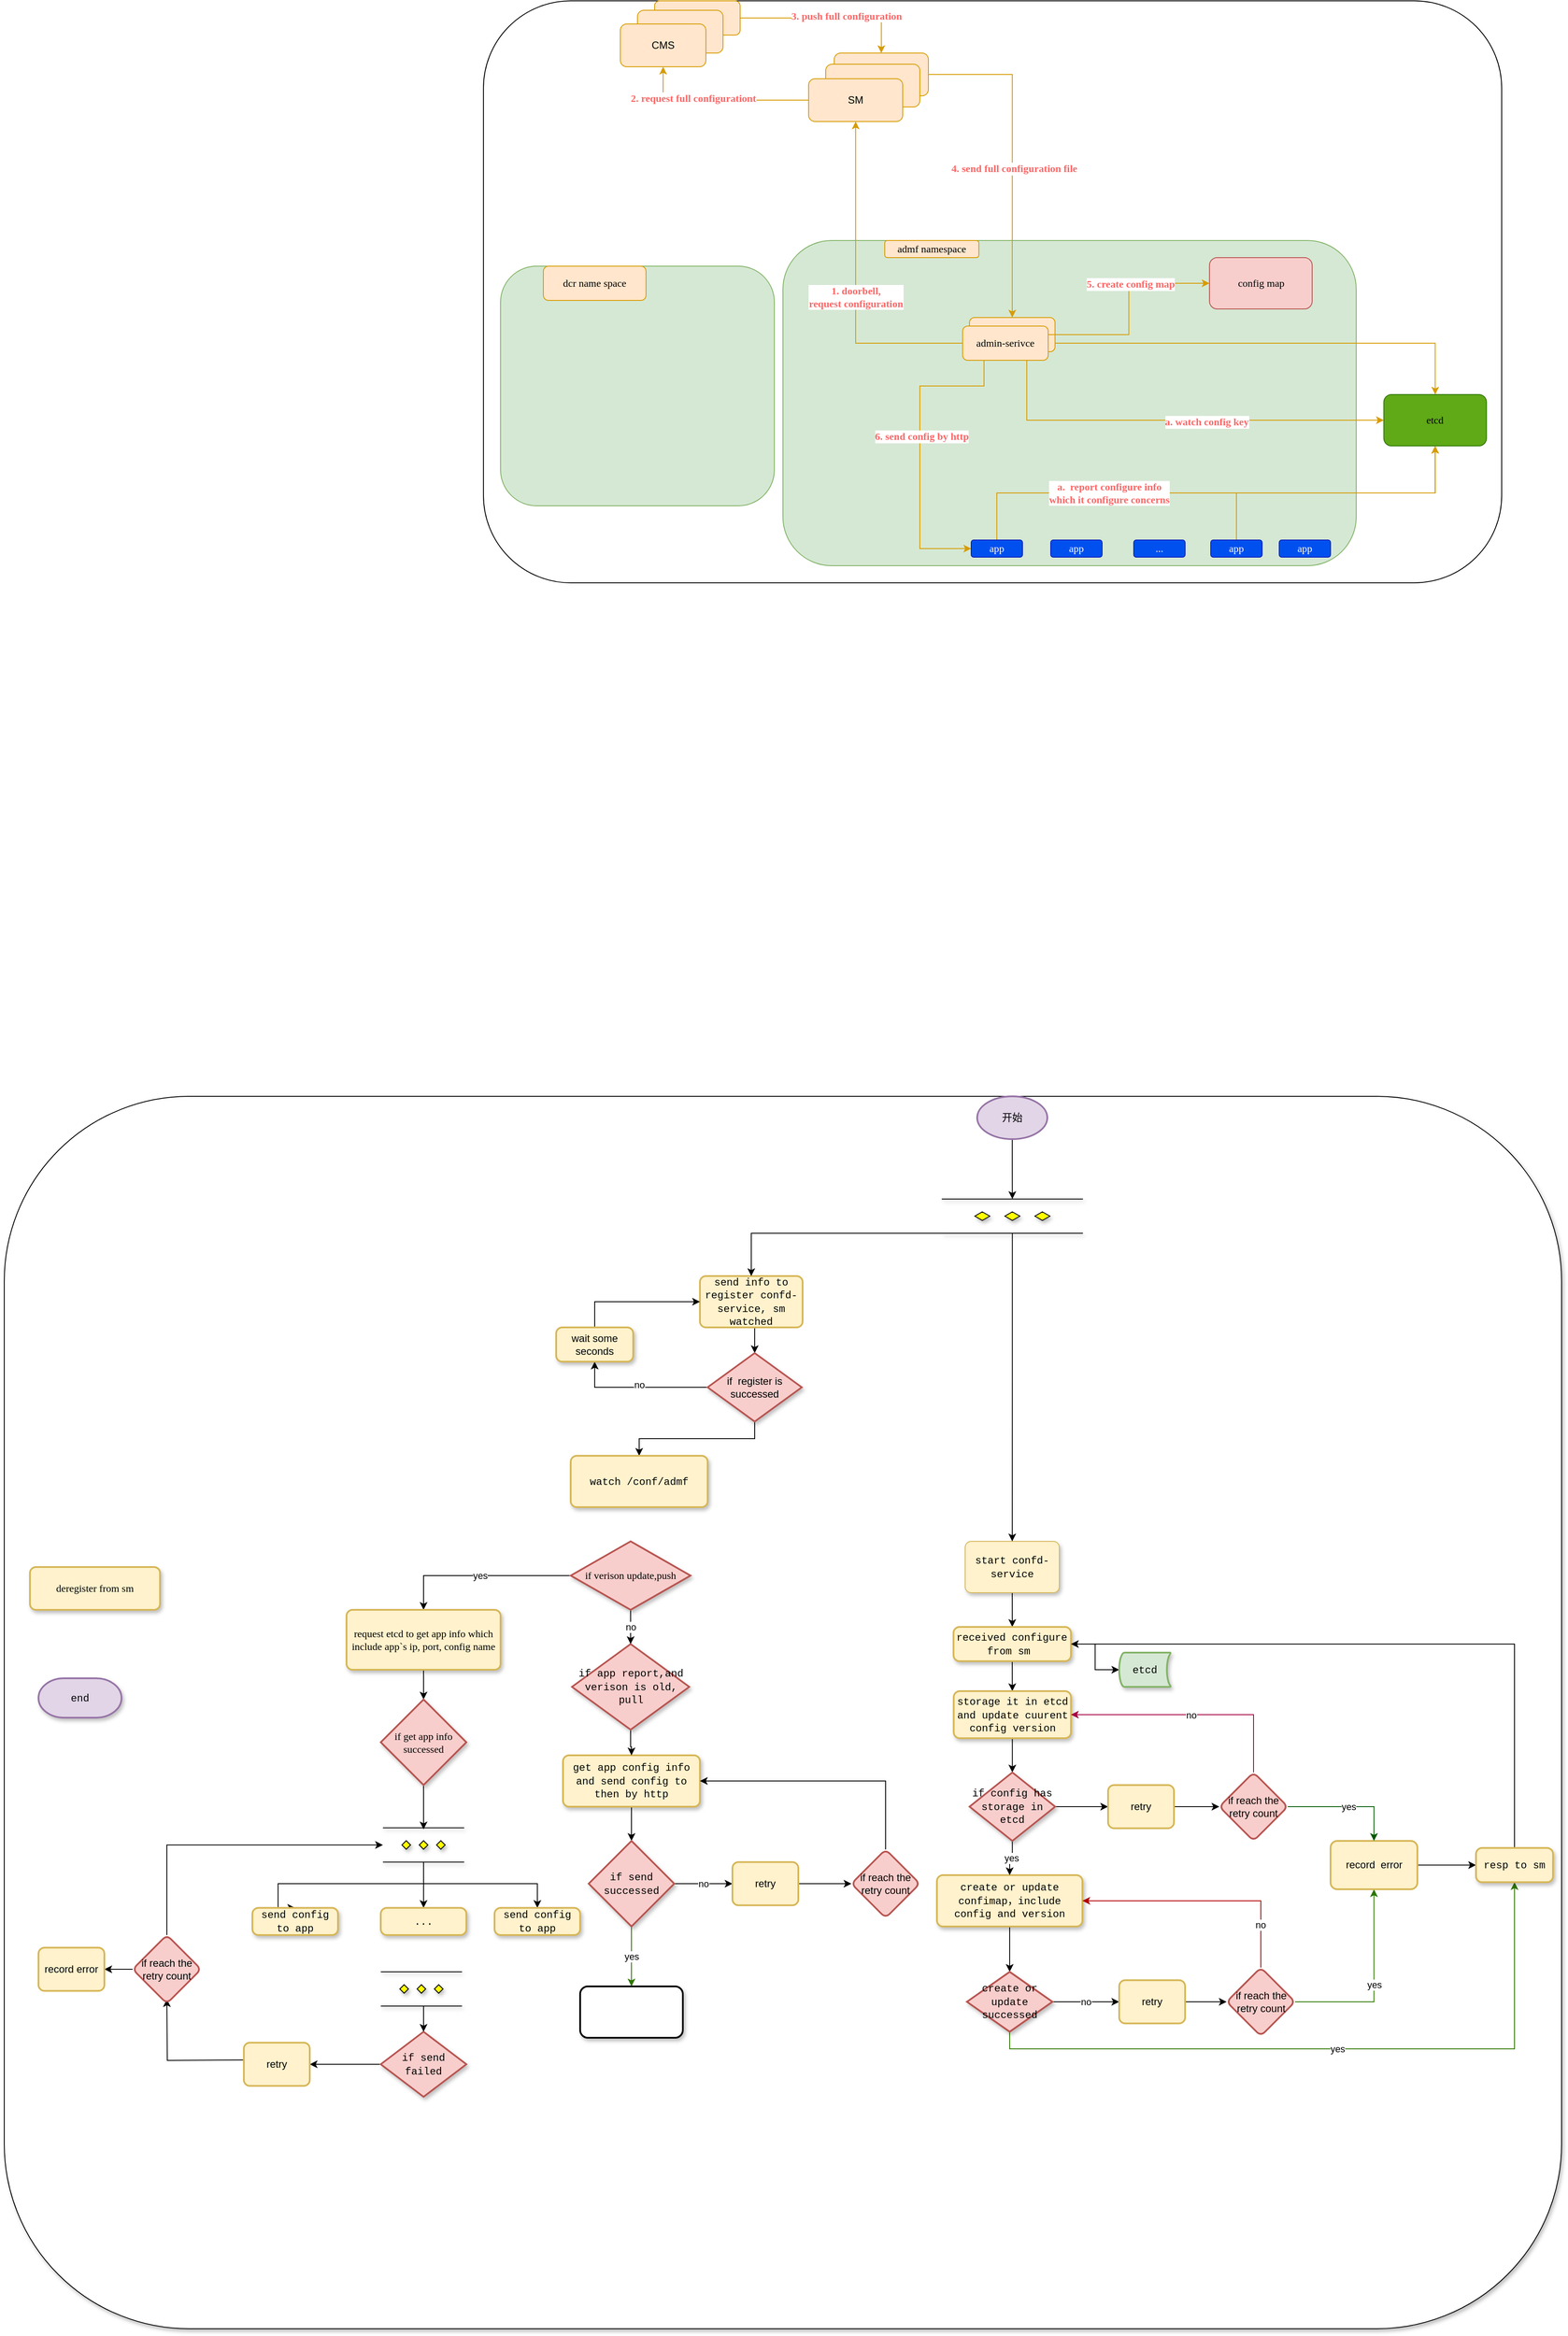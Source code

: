 <mxfile version="13.6.8" type="github">
  <diagram name="Page-1" id="c7558073-3199-34d8-9f00-42111426c3f3">
    <mxGraphModel dx="3074" dy="796" grid="1" gridSize="10" guides="1" tooltips="1" connect="1" arrows="1" fold="1" page="1" pageScale="1" pageWidth="826" pageHeight="1169" background="#ffffff" math="0" shadow="0">
      <root>
        <mxCell id="0" />
        <mxCell id="1" parent="0" />
        <mxCell id="0-pLEKq_0bN04IY5f0WU-118" value="" style="rounded=1;whiteSpace=wrap;html=1;shadow=1;glass=0;sketch=0;strokeWidth=1;gradientColor=none;" vertex="1" parent="1">
          <mxGeometry x="-840" y="1320" width="1820" height="1440" as="geometry" />
        </mxCell>
        <mxCell id="HupRL2JJk7iXibLmgQH6-124" value="" style="rounded=1;whiteSpace=wrap;html=1;fontColor=#000000;" parent="1" vertex="1">
          <mxGeometry x="-280" y="40" width="1190" height="680" as="geometry" />
        </mxCell>
        <mxCell id="HupRL2JJk7iXibLmgQH6-99" value="SM" style="rounded=1;whiteSpace=wrap;html=1;fillColor=#ffe6cc;strokeColor=#d79b00;" parent="1" vertex="1">
          <mxGeometry x="130" y="101" width="110" height="50" as="geometry" />
        </mxCell>
        <mxCell id="HupRL2JJk7iXibLmgQH6-126" style="edgeStyle=orthogonalEdgeStyle;rounded=0;orthogonalLoop=1;jettySize=auto;html=1;exitX=1;exitY=0.5;exitDx=0;exitDy=0;fontColor=#000000;fillColor=#ffe6cc;strokeColor=#d79b00;" parent="1" source="HupRL2JJk7iXibLmgQH6-100" target="HupRL2JJk7iXibLmgQH6-99" edge="1">
          <mxGeometry relative="1" as="geometry" />
        </mxCell>
        <mxCell id="HupRL2JJk7iXibLmgQH6-128" value="&lt;font face=&quot;Lucida Console&quot; color=&quot;#ff6666&quot; style=&quot;font-size: 12px&quot;&gt;&lt;b&gt;3. push full configuration&lt;/b&gt;&lt;/font&gt;" style="edgeLabel;html=1;align=center;verticalAlign=middle;resizable=0;points=[];fontColor=#000000;fontSize=13;" parent="HupRL2JJk7iXibLmgQH6-126" vertex="1" connectable="0">
          <mxGeometry x="0.204" y="3" relative="1" as="geometry">
            <mxPoint as="offset" />
          </mxGeometry>
        </mxCell>
        <mxCell id="HupRL2JJk7iXibLmgQH6-100" value="cms" style="rounded=1;whiteSpace=wrap;html=1;fillColor=#ffe6cc;strokeColor=#d79b00;" parent="1" vertex="1">
          <mxGeometry x="-80" y="40" width="100" height="40" as="geometry" />
        </mxCell>
        <mxCell id="HupRL2JJk7iXibLmgQH6-101" value="" style="rounded=1;whiteSpace=wrap;html=1;fillColor=#ffe6cc;strokeColor=#d79b00;" parent="1" vertex="1">
          <mxGeometry x="-100" y="51" width="100" height="50" as="geometry" />
        </mxCell>
        <mxCell id="HupRL2JJk7iXibLmgQH6-102" value="CMS" style="rounded=1;whiteSpace=wrap;html=1;fillColor=#ffe6cc;strokeColor=#d79b00;" parent="1" vertex="1">
          <mxGeometry x="-120" y="67" width="100" height="50" as="geometry" />
        </mxCell>
        <mxCell id="HupRL2JJk7iXibLmgQH6-103" value="" style="rounded=1;whiteSpace=wrap;html=1;fillColor=#d5e8d4;strokeColor=#82b366;" parent="1" vertex="1">
          <mxGeometry x="70" y="320" width="670" height="380" as="geometry" />
        </mxCell>
        <mxCell id="HupRL2JJk7iXibLmgQH6-104" value="" style="rounded=1;whiteSpace=wrap;html=1;fillColor=#d5e8d4;strokeColor=#82b366;" parent="1" vertex="1">
          <mxGeometry x="-260" y="350" width="320" height="280" as="geometry" />
        </mxCell>
        <mxCell id="HupRL2JJk7iXibLmgQH6-105" value="&lt;font face=&quot;Lucida Console&quot;&gt;dcr name space&lt;/font&gt;" style="rounded=1;whiteSpace=wrap;html=1;fillColor=#ffe6cc;strokeColor=#d79b00;" parent="1" vertex="1">
          <mxGeometry x="-210" y="350" width="120" height="40" as="geometry" />
        </mxCell>
        <mxCell id="HupRL2JJk7iXibLmgQH6-106" value="&lt;font face=&quot;Lucida Console&quot;&gt;admf namespace&lt;/font&gt;" style="rounded=1;whiteSpace=wrap;html=1;fillColor=#ffe6cc;strokeColor=#d79b00;" parent="1" vertex="1">
          <mxGeometry x="189" y="320" width="110" height="20" as="geometry" />
        </mxCell>
        <mxCell id="HupRL2JJk7iXibLmgQH6-137" style="edgeStyle=orthogonalEdgeStyle;rounded=0;orthogonalLoop=1;jettySize=auto;html=1;exitX=1;exitY=0.75;exitDx=0;exitDy=0;fontColor=#000000;fillColor=#ffe6cc;strokeColor=#d79b00;" parent="1" source="HupRL2JJk7iXibLmgQH6-107" target="HupRL2JJk7iXibLmgQH6-121" edge="1">
          <mxGeometry relative="1" as="geometry" />
        </mxCell>
        <mxCell id="HupRL2JJk7iXibLmgQH6-107" value="" style="rounded=1;whiteSpace=wrap;html=1;fillColor=#ffe6cc;strokeColor=#d79b00;" parent="1" vertex="1">
          <mxGeometry x="288.01" y="410" width="100" height="40" as="geometry" />
        </mxCell>
        <mxCell id="HupRL2JJk7iXibLmgQH6-122" style="edgeStyle=orthogonalEdgeStyle;rounded=0;orthogonalLoop=1;jettySize=auto;html=1;exitX=0;exitY=0.5;exitDx=0;exitDy=0;entryX=0.5;entryY=1;entryDx=0;entryDy=0;fontColor=#000000;fillColor=#ffe6cc;strokeColor=#d79b00;" parent="1" source="HupRL2JJk7iXibLmgQH6-109" target="HupRL2JJk7iXibLmgQH6-111" edge="1">
          <mxGeometry relative="1" as="geometry" />
        </mxCell>
        <mxCell id="HupRL2JJk7iXibLmgQH6-123" value="&lt;font face=&quot;Lucida Console&quot; color=&quot;#ff6666&quot; style=&quot;font-size: 12px&quot;&gt;&lt;b&gt;1. doorbell, &lt;br&gt;request configuration&lt;/b&gt;&lt;/font&gt;" style="edgeLabel;html=1;align=center;verticalAlign=middle;resizable=0;points=[];fontColor=#000000;" parent="HupRL2JJk7iXibLmgQH6-122" vertex="1" connectable="0">
          <mxGeometry x="-0.105" y="-7" relative="1" as="geometry">
            <mxPoint x="-7" y="-7" as="offset" />
          </mxGeometry>
        </mxCell>
        <mxCell id="HupRL2JJk7iXibLmgQH6-141" style="edgeStyle=orthogonalEdgeStyle;rounded=0;orthogonalLoop=1;jettySize=auto;html=1;exitX=0.25;exitY=1;exitDx=0;exitDy=0;entryX=0;entryY=0.5;entryDx=0;entryDy=0;fontColor=#000000;fillColor=#ffe6cc;strokeColor=#d79b00;" parent="1" source="HupRL2JJk7iXibLmgQH6-109" target="HupRL2JJk7iXibLmgQH6-113" edge="1">
          <mxGeometry relative="1" as="geometry">
            <Array as="points">
              <mxPoint x="305" y="490" />
              <mxPoint x="230" y="490" />
              <mxPoint x="230" y="680" />
            </Array>
          </mxGeometry>
        </mxCell>
        <mxCell id="HupRL2JJk7iXibLmgQH6-142" value="&lt;font color=&quot;#ff6666&quot; face=&quot;Lucida Console&quot; style=&quot;font-size: 12px&quot;&gt;&lt;b&gt;6. send config by http&lt;/b&gt;&lt;/font&gt;" style="edgeLabel;html=1;align=center;verticalAlign=middle;resizable=0;points=[];fontColor=#000000;" parent="HupRL2JJk7iXibLmgQH6-141" vertex="1" connectable="0">
          <mxGeometry x="-0.077" y="2" relative="1" as="geometry">
            <mxPoint as="offset" />
          </mxGeometry>
        </mxCell>
        <mxCell id="HupRL2JJk7iXibLmgQH6-143" style="edgeStyle=orthogonalEdgeStyle;rounded=0;orthogonalLoop=1;jettySize=auto;html=1;exitX=0.75;exitY=1;exitDx=0;exitDy=0;entryX=0;entryY=0.5;entryDx=0;entryDy=0;fontColor=#000000;fillColor=#ffe6cc;strokeColor=#d79b00;" parent="1" source="HupRL2JJk7iXibLmgQH6-109" target="HupRL2JJk7iXibLmgQH6-121" edge="1">
          <mxGeometry relative="1" as="geometry" />
        </mxCell>
        <mxCell id="HupRL2JJk7iXibLmgQH6-144" value="&lt;span style=&quot;color: rgb(255 , 102 , 102) ; font-family: &amp;#34;lucida console&amp;#34;&quot;&gt;&lt;b&gt;&lt;font style=&quot;font-size: 12px&quot;&gt;a. watch config key&lt;/font&gt;&lt;/b&gt;&lt;/span&gt;" style="edgeLabel;html=1;align=center;verticalAlign=middle;resizable=0;points=[];fontColor=#000000;" parent="HupRL2JJk7iXibLmgQH6-143" vertex="1" connectable="0">
          <mxGeometry x="0.148" y="-2" relative="1" as="geometry">
            <mxPoint as="offset" />
          </mxGeometry>
        </mxCell>
        <mxCell id="HupRL2JJk7iXibLmgQH6-109" value="&lt;font face=&quot;Lucida Console&quot;&gt;admin-serivce&lt;/font&gt;" style="rounded=1;whiteSpace=wrap;html=1;fillColor=#ffe6cc;strokeColor=#d79b00;" parent="1" vertex="1">
          <mxGeometry x="280" y="420" width="100" height="40" as="geometry" />
        </mxCell>
        <mxCell id="HupRL2JJk7iXibLmgQH6-110" value="SM" style="rounded=1;whiteSpace=wrap;html=1;fillColor=#ffe6cc;strokeColor=#d79b00;" parent="1" vertex="1">
          <mxGeometry x="120" y="114" width="110" height="50" as="geometry" />
        </mxCell>
        <mxCell id="HupRL2JJk7iXibLmgQH6-125" style="edgeStyle=orthogonalEdgeStyle;rounded=0;orthogonalLoop=1;jettySize=auto;html=1;exitX=0;exitY=0.5;exitDx=0;exitDy=0;fontColor=#000000;fillColor=#ffe6cc;strokeColor=#d79b00;" parent="1" source="HupRL2JJk7iXibLmgQH6-111" target="HupRL2JJk7iXibLmgQH6-102" edge="1">
          <mxGeometry relative="1" as="geometry" />
        </mxCell>
        <mxCell id="HupRL2JJk7iXibLmgQH6-127" value="&lt;font face=&quot;Lucida Console&quot; color=&quot;#ff6666&quot; style=&quot;font-size: 12px&quot;&gt;&lt;b&gt;2. request full configurationt&lt;/b&gt;&lt;/font&gt;" style="edgeLabel;html=1;align=center;verticalAlign=middle;resizable=0;points=[];fontColor=#000000;" parent="HupRL2JJk7iXibLmgQH6-125" vertex="1" connectable="0">
          <mxGeometry x="0.292" y="-2" relative="1" as="geometry">
            <mxPoint as="offset" />
          </mxGeometry>
        </mxCell>
        <mxCell id="HupRL2JJk7iXibLmgQH6-111" value="SM" style="rounded=1;whiteSpace=wrap;html=1;fillColor=#ffe6cc;strokeColor=#d79b00;" parent="1" vertex="1">
          <mxGeometry x="100" y="131" width="110" height="50" as="geometry" />
        </mxCell>
        <mxCell id="HupRL2JJk7iXibLmgQH6-112" value="&lt;font face=&quot;Lucida Console&quot;&gt;config map&lt;/font&gt;" style="rounded=1;whiteSpace=wrap;html=1;fillColor=#f8cecc;strokeColor=#b85450;" parent="1" vertex="1">
          <mxGeometry x="568.5" y="340" width="120" height="60" as="geometry" />
        </mxCell>
        <mxCell id="HupRL2JJk7iXibLmgQH6-131" style="edgeStyle=orthogonalEdgeStyle;rounded=0;orthogonalLoop=1;jettySize=auto;html=1;exitX=0.5;exitY=0;exitDx=0;exitDy=0;entryX=0.5;entryY=1;entryDx=0;entryDy=0;fontColor=#000000;fillColor=#ffe6cc;strokeColor=#d79b00;" parent="1" source="HupRL2JJk7iXibLmgQH6-113" target="HupRL2JJk7iXibLmgQH6-121" edge="1">
          <mxGeometry relative="1" as="geometry" />
        </mxCell>
        <mxCell id="HupRL2JJk7iXibLmgQH6-132" value="&lt;font face=&quot;Lucida Console&quot; color=&quot;#ff6666&quot; style=&quot;font-size: 12px&quot;&gt;&lt;b&gt;a.&amp;nbsp; report configure info &lt;br&gt;which it configure concerns&lt;/b&gt;&lt;/font&gt;" style="edgeLabel;html=1;align=center;verticalAlign=middle;resizable=0;points=[];fontColor=#000000;" parent="HupRL2JJk7iXibLmgQH6-131" vertex="1" connectable="0">
          <mxGeometry x="-0.515" y="-35" relative="1" as="geometry">
            <mxPoint x="35" y="-35" as="offset" />
          </mxGeometry>
        </mxCell>
        <mxCell id="HupRL2JJk7iXibLmgQH6-113" value="&lt;font face=&quot;Lucida Console&quot;&gt;app&lt;/font&gt;" style="rounded=1;whiteSpace=wrap;html=1;fillColor=#0050ef;strokeColor=#001DBC;fontColor=#ffffff;" parent="1" vertex="1">
          <mxGeometry x="290" y="670" width="60" height="20" as="geometry" />
        </mxCell>
        <mxCell id="HupRL2JJk7iXibLmgQH6-114" value="&lt;font face=&quot;Lucida Console&quot;&gt;app&lt;/font&gt;" style="rounded=1;whiteSpace=wrap;html=1;fillColor=#0050ef;strokeColor=#001DBC;fontColor=#ffffff;" parent="1" vertex="1">
          <mxGeometry x="383" y="670" width="60" height="20" as="geometry" />
        </mxCell>
        <mxCell id="HupRL2JJk7iXibLmgQH6-133" style="edgeStyle=orthogonalEdgeStyle;rounded=0;orthogonalLoop=1;jettySize=auto;html=1;exitX=0.5;exitY=0;exitDx=0;exitDy=0;entryX=0.5;entryY=1;entryDx=0;entryDy=0;fontColor=#000000;fillColor=#ffe6cc;strokeColor=#d79b00;" parent="1" source="HupRL2JJk7iXibLmgQH6-115" target="HupRL2JJk7iXibLmgQH6-121" edge="1">
          <mxGeometry relative="1" as="geometry" />
        </mxCell>
        <mxCell id="HupRL2JJk7iXibLmgQH6-115" value="&lt;font face=&quot;Lucida Console&quot;&gt;app&lt;/font&gt;" style="rounded=1;whiteSpace=wrap;html=1;fillColor=#0050ef;strokeColor=#001DBC;fontColor=#ffffff;" parent="1" vertex="1">
          <mxGeometry x="570" y="670" width="60" height="20" as="geometry" />
        </mxCell>
        <mxCell id="HupRL2JJk7iXibLmgQH6-116" value="&lt;font face=&quot;Lucida Console&quot;&gt;app&lt;/font&gt;" style="rounded=1;whiteSpace=wrap;html=1;fillColor=#0050ef;strokeColor=#001DBC;fontColor=#ffffff;" parent="1" vertex="1">
          <mxGeometry x="650" y="670" width="60" height="20" as="geometry" />
        </mxCell>
        <mxCell id="HupRL2JJk7iXibLmgQH6-118" value="&lt;font face=&quot;Lucida Console&quot;&gt;...&lt;/font&gt;" style="rounded=1;whiteSpace=wrap;html=1;fillColor=#0050ef;strokeColor=#001DBC;fontColor=#ffffff;" parent="1" vertex="1">
          <mxGeometry x="480" y="670" width="60" height="20" as="geometry" />
        </mxCell>
        <mxCell id="HupRL2JJk7iXibLmgQH6-121" value="&lt;font face=&quot;Lucida Console&quot;&gt;etcd&lt;/font&gt;" style="rounded=1;whiteSpace=wrap;html=1;fillColor=#60a917;strokeColor=#2D7600;" parent="1" vertex="1">
          <mxGeometry x="772.25" y="500" width="120" height="60" as="geometry" />
        </mxCell>
        <mxCell id="HupRL2JJk7iXibLmgQH6-129" style="edgeStyle=orthogonalEdgeStyle;rounded=0;orthogonalLoop=1;jettySize=auto;html=1;exitX=1;exitY=0.5;exitDx=0;exitDy=0;fontColor=#000000;fillColor=#ffe6cc;strokeColor=#d79b00;entryX=0.5;entryY=0;entryDx=0;entryDy=0;" parent="1" source="HupRL2JJk7iXibLmgQH6-99" target="HupRL2JJk7iXibLmgQH6-107" edge="1">
          <mxGeometry relative="1" as="geometry" />
        </mxCell>
        <mxCell id="HupRL2JJk7iXibLmgQH6-130" value="&lt;font face=&quot;Lucida Console&quot; color=&quot;#ff6666&quot; style=&quot;font-size: 12px&quot;&gt;&lt;b&gt;4. send full configuration file&lt;/b&gt;&lt;/font&gt;" style="edgeLabel;html=1;align=center;verticalAlign=middle;resizable=0;points=[];fontColor=#000000;" parent="HupRL2JJk7iXibLmgQH6-129" vertex="1" connectable="0">
          <mxGeometry x="-0.248" y="-64" relative="1" as="geometry">
            <mxPoint x="66" y="64" as="offset" />
          </mxGeometry>
        </mxCell>
        <mxCell id="HupRL2JJk7iXibLmgQH6-139" style="edgeStyle=orthogonalEdgeStyle;rounded=0;orthogonalLoop=1;jettySize=auto;html=1;exitX=1;exitY=0.25;exitDx=0;exitDy=0;entryX=0;entryY=0.5;entryDx=0;entryDy=0;fontColor=#000000;fillColor=#ffe6cc;strokeColor=#d79b00;" parent="1" source="HupRL2JJk7iXibLmgQH6-109" target="HupRL2JJk7iXibLmgQH6-112" edge="1">
          <mxGeometry relative="1" as="geometry">
            <Array as="points" />
          </mxGeometry>
        </mxCell>
        <mxCell id="HupRL2JJk7iXibLmgQH6-140" value="&lt;font color=&quot;#ff6666&quot; face=&quot;Lucida Console&quot; style=&quot;font-size: 12px&quot;&gt;&lt;b&gt;5. create config map&lt;/b&gt;&lt;/font&gt;" style="edgeLabel;html=1;align=center;verticalAlign=middle;resizable=0;points=[];fontColor=#000000;" parent="HupRL2JJk7iXibLmgQH6-139" vertex="1" connectable="0">
          <mxGeometry x="0.254" y="-1" relative="1" as="geometry">
            <mxPoint as="offset" />
          </mxGeometry>
        </mxCell>
        <mxCell id="0-pLEKq_0bN04IY5f0WU-156" style="edgeStyle=orthogonalEdgeStyle;rounded=0;orthogonalLoop=1;jettySize=auto;html=1;exitX=0.5;exitY=1;exitDx=0;exitDy=0;exitPerimeter=0;entryX=0.5;entryY=0;entryDx=0;entryDy=0;entryPerimeter=0;" edge="1" parent="1" source="0-pLEKq_0bN04IY5f0WU-30" target="0-pLEKq_0bN04IY5f0WU-39">
          <mxGeometry relative="1" as="geometry" />
        </mxCell>
        <mxCell id="0-pLEKq_0bN04IY5f0WU-30" value="开始" style="strokeWidth=2;html=1;shape=mxgraph.flowchart.start_1;whiteSpace=wrap;fillColor=#e1d5e7;strokeColor=#9673a6;" vertex="1" parent="1">
          <mxGeometry x="297" y="1320" width="82" height="50" as="geometry" />
        </mxCell>
        <mxCell id="0-pLEKq_0bN04IY5f0WU-43" style="edgeStyle=orthogonalEdgeStyle;rounded=0;orthogonalLoop=1;jettySize=auto;html=1;exitX=0.5;exitY=1;exitDx=0;exitDy=0;entryX=0.5;entryY=0;entryDx=0;entryDy=0;entryPerimeter=0;" edge="1" parent="1" source="0-pLEKq_0bN04IY5f0WU-31" target="0-pLEKq_0bN04IY5f0WU-42">
          <mxGeometry relative="1" as="geometry" />
        </mxCell>
        <mxCell id="0-pLEKq_0bN04IY5f0WU-31" value="&lt;font face=&quot;Courier New&quot;&gt;send info to register confd-service, sm watched&lt;/font&gt;" style="rounded=1;whiteSpace=wrap;html=1;absoluteArcSize=1;arcSize=14;strokeWidth=2;fillColor=#fff2cc;strokeColor=#d6b656;" vertex="1" parent="1">
          <mxGeometry x="-27" y="1530" width="120" height="60" as="geometry" />
        </mxCell>
        <mxCell id="0-pLEKq_0bN04IY5f0WU-53" value="" style="edgeStyle=orthogonalEdgeStyle;rounded=0;orthogonalLoop=1;jettySize=auto;html=1;" edge="1" parent="1" source="0-pLEKq_0bN04IY5f0WU-35" target="0-pLEKq_0bN04IY5f0WU-52">
          <mxGeometry relative="1" as="geometry" />
        </mxCell>
        <mxCell id="0-pLEKq_0bN04IY5f0WU-35" value="&lt;font face=&quot;Courier New&quot;&gt;start confd-service&lt;/font&gt;" style="rounded=1;whiteSpace=wrap;html=1;absoluteArcSize=1;arcSize=14;strokeWidth=1;fillColor=#fff2cc;strokeColor=#d6b656;glass=0;shadow=1;sketch=0;" vertex="1" parent="1">
          <mxGeometry x="283" y="1840" width="110" height="60" as="geometry" />
        </mxCell>
        <mxCell id="0-pLEKq_0bN04IY5f0WU-46" style="edgeStyle=orthogonalEdgeStyle;rounded=0;orthogonalLoop=1;jettySize=auto;html=1;exitX=0.5;exitY=1;exitDx=0;exitDy=0;exitPerimeter=0;" edge="1" parent="1" source="0-pLEKq_0bN04IY5f0WU-39" target="0-pLEKq_0bN04IY5f0WU-35">
          <mxGeometry relative="1" as="geometry" />
        </mxCell>
        <mxCell id="0-pLEKq_0bN04IY5f0WU-154" style="edgeStyle=orthogonalEdgeStyle;rounded=0;orthogonalLoop=1;jettySize=auto;html=1;exitX=0.5;exitY=1;exitDx=0;exitDy=0;exitPerimeter=0;entryX=0.5;entryY=0;entryDx=0;entryDy=0;" edge="1" parent="1" source="0-pLEKq_0bN04IY5f0WU-39" target="0-pLEKq_0bN04IY5f0WU-31">
          <mxGeometry relative="1" as="geometry">
            <Array as="points">
              <mxPoint x="33" y="1480" />
            </Array>
          </mxGeometry>
        </mxCell>
        <mxCell id="0-pLEKq_0bN04IY5f0WU-39" value="" style="verticalLabelPosition=bottom;verticalAlign=top;html=1;shape=mxgraph.flowchart.parallel_mode;pointerEvents=1;rounded=1;shadow=1;glass=0;sketch=0;strokeWidth=1;gradientColor=none;" vertex="1" parent="1">
          <mxGeometry x="255.63" y="1440" width="165" height="40" as="geometry" />
        </mxCell>
        <mxCell id="0-pLEKq_0bN04IY5f0WU-111" style="edgeStyle=orthogonalEdgeStyle;rounded=0;orthogonalLoop=1;jettySize=auto;html=1;exitX=0;exitY=0.5;exitDx=0;exitDy=0;exitPerimeter=0;entryX=0.5;entryY=1;entryDx=0;entryDy=0;" edge="1" parent="1" source="0-pLEKq_0bN04IY5f0WU-42" target="0-pLEKq_0bN04IY5f0WU-110">
          <mxGeometry relative="1" as="geometry" />
        </mxCell>
        <mxCell id="0-pLEKq_0bN04IY5f0WU-112" value="no" style="edgeLabel;html=1;align=center;verticalAlign=middle;resizable=0;points=[];" vertex="1" connectable="0" parent="0-pLEKq_0bN04IY5f0WU-111">
          <mxGeometry x="-0.006" y="-3" relative="1" as="geometry">
            <mxPoint as="offset" />
          </mxGeometry>
        </mxCell>
        <mxCell id="0-pLEKq_0bN04IY5f0WU-155" style="edgeStyle=orthogonalEdgeStyle;rounded=0;orthogonalLoop=1;jettySize=auto;html=1;exitX=0.5;exitY=1;exitDx=0;exitDy=0;exitPerimeter=0;" edge="1" parent="1" source="0-pLEKq_0bN04IY5f0WU-42" target="0-pLEKq_0bN04IY5f0WU-143">
          <mxGeometry relative="1" as="geometry" />
        </mxCell>
        <mxCell id="0-pLEKq_0bN04IY5f0WU-42" value="if&amp;nbsp; register is successed" style="strokeWidth=2;html=1;shape=mxgraph.flowchart.decision;whiteSpace=wrap;rounded=1;shadow=1;glass=0;sketch=0;fillColor=#f8cecc;strokeColor=#b85450;" vertex="1" parent="1">
          <mxGeometry x="-18" y="1620" width="110" height="80" as="geometry" />
        </mxCell>
        <mxCell id="0-pLEKq_0bN04IY5f0WU-56" style="edgeStyle=orthogonalEdgeStyle;rounded=0;orthogonalLoop=1;jettySize=auto;html=1;exitX=1;exitY=0.5;exitDx=0;exitDy=0;entryX=0;entryY=0.5;entryDx=0;entryDy=0;entryPerimeter=0;" edge="1" parent="1" source="0-pLEKq_0bN04IY5f0WU-52" target="0-pLEKq_0bN04IY5f0WU-55">
          <mxGeometry relative="1" as="geometry" />
        </mxCell>
        <mxCell id="0-pLEKq_0bN04IY5f0WU-120" style="edgeStyle=orthogonalEdgeStyle;rounded=0;orthogonalLoop=1;jettySize=auto;html=1;exitX=0.5;exitY=1;exitDx=0;exitDy=0;" edge="1" parent="1" source="0-pLEKq_0bN04IY5f0WU-52" target="0-pLEKq_0bN04IY5f0WU-87">
          <mxGeometry relative="1" as="geometry" />
        </mxCell>
        <mxCell id="0-pLEKq_0bN04IY5f0WU-52" value="&lt;font face=&quot;Courier New&quot;&gt;received configure from sm&amp;nbsp;&lt;/font&gt;" style="rounded=1;whiteSpace=wrap;html=1;absoluteArcSize=1;arcSize=14;strokeWidth=2;shadow=1;glass=0;sketch=0;fillColor=#fff2cc;strokeColor=#d6b656;" vertex="1" parent="1">
          <mxGeometry x="269.38" y="1940" width="137.25" height="40" as="geometry" />
        </mxCell>
        <mxCell id="0-pLEKq_0bN04IY5f0WU-114" style="edgeStyle=orthogonalEdgeStyle;rounded=0;orthogonalLoop=1;jettySize=auto;html=1;exitX=0.5;exitY=1;exitDx=0;exitDy=0;" edge="1" parent="1" source="0-pLEKq_0bN04IY5f0WU-54" target="0-pLEKq_0bN04IY5f0WU-60">
          <mxGeometry relative="1" as="geometry" />
        </mxCell>
        <mxCell id="0-pLEKq_0bN04IY5f0WU-54" value="&lt;font face=&quot;Courier New&quot;&gt;create or update confimap，include config and version&lt;br&gt;&lt;/font&gt;" style="rounded=1;whiteSpace=wrap;html=1;absoluteArcSize=1;arcSize=14;strokeWidth=2;shadow=1;glass=0;sketch=0;fillColor=#fff2cc;strokeColor=#d6b656;" vertex="1" parent="1">
          <mxGeometry x="250" y="2230" width="170" height="60" as="geometry" />
        </mxCell>
        <mxCell id="0-pLEKq_0bN04IY5f0WU-55" value="&lt;font face=&quot;Courier New&quot;&gt;etcd&lt;/font&gt;" style="strokeWidth=2;html=1;shape=mxgraph.flowchart.stored_data;whiteSpace=wrap;rounded=1;shadow=1;glass=0;sketch=0;fillColor=#d5e8d4;strokeColor=#82b366;" vertex="1" parent="1">
          <mxGeometry x="463" y="1970" width="60" height="40" as="geometry" />
        </mxCell>
        <mxCell id="0-pLEKq_0bN04IY5f0WU-93" value="yes" style="edgeStyle=orthogonalEdgeStyle;rounded=0;orthogonalLoop=1;jettySize=auto;html=1;exitX=0.5;exitY=1;exitDx=0;exitDy=0;exitPerimeter=0;entryX=0.5;entryY=1;entryDx=0;entryDy=0;fillColor=#60a917;strokeColor=#2D7600;" edge="1" parent="1" source="0-pLEKq_0bN04IY5f0WU-60" target="0-pLEKq_0bN04IY5f0WU-103">
          <mxGeometry relative="1" as="geometry">
            <mxPoint x="334.28" y="2470" as="targetPoint" />
          </mxGeometry>
        </mxCell>
        <mxCell id="0-pLEKq_0bN04IY5f0WU-124" value="no" style="edgeStyle=orthogonalEdgeStyle;rounded=0;orthogonalLoop=1;jettySize=auto;html=1;exitX=1;exitY=0.5;exitDx=0;exitDy=0;exitPerimeter=0;entryX=0;entryY=0.5;entryDx=0;entryDy=0;" edge="1" parent="1" source="0-pLEKq_0bN04IY5f0WU-60" target="0-pLEKq_0bN04IY5f0WU-95">
          <mxGeometry relative="1" as="geometry" />
        </mxCell>
        <mxCell id="0-pLEKq_0bN04IY5f0WU-60" value="&lt;font face=&quot;Courier New&quot;&gt;create or update successed&lt;/font&gt;" style="strokeWidth=2;html=1;shape=mxgraph.flowchart.decision;whiteSpace=wrap;rounded=1;shadow=1;glass=0;sketch=0;fillColor=#f8cecc;strokeColor=#b85450;" vertex="1" parent="1">
          <mxGeometry x="285" y="2343" width="100" height="70" as="geometry" />
        </mxCell>
        <mxCell id="0-pLEKq_0bN04IY5f0WU-64" value="&lt;font face=&quot;Courier New&quot;&gt;end&lt;/font&gt;" style="strokeWidth=2;html=1;shape=mxgraph.flowchart.terminator;whiteSpace=wrap;rounded=1;shadow=1;glass=0;sketch=0;fillColor=#e1d5e7;strokeColor=#9673a6;" vertex="1" parent="1">
          <mxGeometry x="-800" y="2000" width="97" height="46" as="geometry" />
        </mxCell>
        <mxCell id="0-pLEKq_0bN04IY5f0WU-83" style="edgeStyle=orthogonalEdgeStyle;rounded=0;orthogonalLoop=1;jettySize=auto;html=1;exitX=0.5;exitY=1;exitDx=0;exitDy=0;" edge="1" parent="1" source="0-pLEKq_0bN04IY5f0WU-70" target="0-pLEKq_0bN04IY5f0WU-82">
          <mxGeometry relative="1" as="geometry" />
        </mxCell>
        <mxCell id="0-pLEKq_0bN04IY5f0WU-70" value="&lt;font face=&quot;Courier New&quot;&gt;get app config info and send config to then by http&lt;/font&gt;" style="rounded=1;whiteSpace=wrap;html=1;absoluteArcSize=1;arcSize=14;strokeWidth=2;shadow=1;glass=0;sketch=0;fillColor=#fff2cc;strokeColor=#d6b656;" vertex="1" parent="1">
          <mxGeometry x="-187" y="2090" width="160" height="60" as="geometry" />
        </mxCell>
        <mxCell id="0-pLEKq_0bN04IY5f0WU-149" style="edgeStyle=orthogonalEdgeStyle;rounded=0;orthogonalLoop=1;jettySize=auto;html=1;exitX=0.5;exitY=1;exitDx=0;exitDy=0;exitPerimeter=0;" edge="1" parent="1" source="0-pLEKq_0bN04IY5f0WU-75" target="0-pLEKq_0bN04IY5f0WU-70">
          <mxGeometry relative="1" as="geometry" />
        </mxCell>
        <mxCell id="0-pLEKq_0bN04IY5f0WU-75" value="&lt;font face=&quot;Courier New&quot;&gt;if app report,and verison is old, pull&lt;/font&gt;" style="strokeWidth=2;html=1;shape=mxgraph.flowchart.decision;whiteSpace=wrap;rounded=1;shadow=1;glass=0;sketch=0;fillColor=#f8cecc;strokeColor=#b85450;" vertex="1" parent="1">
          <mxGeometry x="-176.5" y="1960" width="137" height="100" as="geometry" />
        </mxCell>
        <mxCell id="0-pLEKq_0bN04IY5f0WU-117" value="yes" style="edgeStyle=orthogonalEdgeStyle;rounded=0;orthogonalLoop=1;jettySize=auto;html=1;fillColor=#60a917;strokeColor=#2D7600;" edge="1" parent="1" source="0-pLEKq_0bN04IY5f0WU-82" target="0-pLEKq_0bN04IY5f0WU-116">
          <mxGeometry relative="1" as="geometry" />
        </mxCell>
        <mxCell id="0-pLEKq_0bN04IY5f0WU-137" value="no" style="edgeStyle=orthogonalEdgeStyle;rounded=0;orthogonalLoop=1;jettySize=auto;html=1;exitX=1;exitY=0.5;exitDx=0;exitDy=0;exitPerimeter=0;entryX=0;entryY=0.5;entryDx=0;entryDy=0;" edge="1" parent="1" source="0-pLEKq_0bN04IY5f0WU-82" target="0-pLEKq_0bN04IY5f0WU-135">
          <mxGeometry relative="1" as="geometry" />
        </mxCell>
        <mxCell id="0-pLEKq_0bN04IY5f0WU-82" value="&lt;font face=&quot;Courier New&quot;&gt;if send successed&lt;/font&gt;" style="strokeWidth=2;html=1;shape=mxgraph.flowchart.decision;whiteSpace=wrap;rounded=1;shadow=1;glass=0;sketch=0;fillColor=#f8cecc;strokeColor=#b85450;" vertex="1" parent="1">
          <mxGeometry x="-157" y="2190" width="100" height="100" as="geometry" />
        </mxCell>
        <mxCell id="0-pLEKq_0bN04IY5f0WU-91" value="yes" style="edgeStyle=orthogonalEdgeStyle;rounded=0;orthogonalLoop=1;jettySize=auto;html=1;exitX=0.5;exitY=1;exitDx=0;exitDy=0;entryX=0.5;entryY=0;entryDx=0;entryDy=0;" edge="1" parent="1" source="0-pLEKq_0bN04IY5f0WU-67" target="0-pLEKq_0bN04IY5f0WU-54">
          <mxGeometry relative="1" as="geometry" />
        </mxCell>
        <mxCell id="0-pLEKq_0bN04IY5f0WU-121" style="edgeStyle=orthogonalEdgeStyle;rounded=0;orthogonalLoop=1;jettySize=auto;html=1;exitX=0.5;exitY=1;exitDx=0;exitDy=0;entryX=0.5;entryY=0;entryDx=0;entryDy=0;entryPerimeter=0;" edge="1" parent="1" source="0-pLEKq_0bN04IY5f0WU-87" target="0-pLEKq_0bN04IY5f0WU-67">
          <mxGeometry relative="1" as="geometry" />
        </mxCell>
        <mxCell id="0-pLEKq_0bN04IY5f0WU-87" value="&lt;font face=&quot;Courier New&quot;&gt;storage it in etcd and update cuurent config version&lt;/font&gt;" style="rounded=1;whiteSpace=wrap;html=1;absoluteArcSize=1;arcSize=14;strokeWidth=2;shadow=1;glass=0;sketch=0;fillColor=#fff2cc;strokeColor=#d6b656;" vertex="1" parent="1">
          <mxGeometry x="269.63" y="2015" width="137" height="55" as="geometry" />
        </mxCell>
        <mxCell id="0-pLEKq_0bN04IY5f0WU-97" value="" style="edgeStyle=orthogonalEdgeStyle;rounded=0;orthogonalLoop=1;jettySize=auto;html=1;" edge="1" parent="1" source="0-pLEKq_0bN04IY5f0WU-95" target="0-pLEKq_0bN04IY5f0WU-96">
          <mxGeometry relative="1" as="geometry" />
        </mxCell>
        <mxCell id="0-pLEKq_0bN04IY5f0WU-95" value="retry" style="rounded=1;whiteSpace=wrap;html=1;absoluteArcSize=1;arcSize=14;strokeWidth=2;fillColor=#fff2cc;strokeColor=#d6b656;" vertex="1" parent="1">
          <mxGeometry x="463" y="2352.75" width="77" height="50.5" as="geometry" />
        </mxCell>
        <mxCell id="0-pLEKq_0bN04IY5f0WU-98" style="edgeStyle=orthogonalEdgeStyle;rounded=0;orthogonalLoop=1;jettySize=auto;html=1;exitX=0.5;exitY=0;exitDx=0;exitDy=0;entryX=1;entryY=0.5;entryDx=0;entryDy=0;fillColor=#e51400;strokeColor=#B20000;" edge="1" parent="1" source="0-pLEKq_0bN04IY5f0WU-96" target="0-pLEKq_0bN04IY5f0WU-54">
          <mxGeometry relative="1" as="geometry" />
        </mxCell>
        <mxCell id="0-pLEKq_0bN04IY5f0WU-99" value="no" style="edgeLabel;html=1;align=center;verticalAlign=middle;resizable=0;points=[];" vertex="1" connectable="0" parent="0-pLEKq_0bN04IY5f0WU-98">
          <mxGeometry x="-0.446" y="28" relative="1" as="geometry">
            <mxPoint x="1" as="offset" />
          </mxGeometry>
        </mxCell>
        <mxCell id="0-pLEKq_0bN04IY5f0WU-102" value="yes" style="edgeStyle=orthogonalEdgeStyle;rounded=0;orthogonalLoop=1;jettySize=auto;html=1;fillColor=#60a917;strokeColor=#2D7600;" edge="1" parent="1" source="0-pLEKq_0bN04IY5f0WU-96" target="0-pLEKq_0bN04IY5f0WU-101">
          <mxGeometry relative="1" as="geometry" />
        </mxCell>
        <mxCell id="0-pLEKq_0bN04IY5f0WU-96" value="if reach the retry count" style="rhombus;whiteSpace=wrap;html=1;rounded=1;strokeWidth=2;arcSize=14;fillColor=#f8cecc;strokeColor=#b85450;" vertex="1" parent="1">
          <mxGeometry x="588.5" y="2338" width="80" height="80" as="geometry" />
        </mxCell>
        <mxCell id="0-pLEKq_0bN04IY5f0WU-133" style="edgeStyle=orthogonalEdgeStyle;rounded=0;orthogonalLoop=1;jettySize=auto;html=1;exitX=1;exitY=0.5;exitDx=0;exitDy=0;" edge="1" parent="1" source="0-pLEKq_0bN04IY5f0WU-101" target="0-pLEKq_0bN04IY5f0WU-103">
          <mxGeometry relative="1" as="geometry" />
        </mxCell>
        <mxCell id="0-pLEKq_0bN04IY5f0WU-101" value="record&amp;nbsp; error" style="whiteSpace=wrap;html=1;rounded=1;strokeWidth=2;arcSize=14;fillColor=#fff2cc;strokeColor=#d6b656;" vertex="1" parent="1">
          <mxGeometry x="710" y="2190" width="101.5" height="56.5" as="geometry" />
        </mxCell>
        <mxCell id="0-pLEKq_0bN04IY5f0WU-134" style="edgeStyle=orthogonalEdgeStyle;rounded=0;orthogonalLoop=1;jettySize=auto;html=1;exitX=0.5;exitY=0;exitDx=0;exitDy=0;entryX=1;entryY=0.5;entryDx=0;entryDy=0;" edge="1" parent="1" source="0-pLEKq_0bN04IY5f0WU-103" target="0-pLEKq_0bN04IY5f0WU-52">
          <mxGeometry relative="1" as="geometry" />
        </mxCell>
        <mxCell id="0-pLEKq_0bN04IY5f0WU-103" value="&lt;font face=&quot;Courier New&quot;&gt;resp to sm&lt;/font&gt;" style="rounded=1;whiteSpace=wrap;html=1;absoluteArcSize=1;arcSize=14;strokeWidth=2;shadow=1;glass=0;sketch=0;fillColor=#fff2cc;strokeColor=#d6b656;" vertex="1" parent="1">
          <mxGeometry x="880" y="2198.25" width="90" height="40" as="geometry" />
        </mxCell>
        <mxCell id="0-pLEKq_0bN04IY5f0WU-113" style="edgeStyle=orthogonalEdgeStyle;rounded=0;orthogonalLoop=1;jettySize=auto;html=1;exitX=0.5;exitY=0;exitDx=0;exitDy=0;entryX=0;entryY=0.5;entryDx=0;entryDy=0;" edge="1" parent="1" source="0-pLEKq_0bN04IY5f0WU-110" target="0-pLEKq_0bN04IY5f0WU-31">
          <mxGeometry relative="1" as="geometry" />
        </mxCell>
        <mxCell id="0-pLEKq_0bN04IY5f0WU-110" value="wait some seconds" style="rounded=1;whiteSpace=wrap;html=1;absoluteArcSize=1;arcSize=14;strokeWidth=2;shadow=1;glass=0;sketch=0;fillColor=#fff2cc;strokeColor=#d6b656;" vertex="1" parent="1">
          <mxGeometry x="-195" y="1590" width="90" height="40" as="geometry" />
        </mxCell>
        <mxCell id="0-pLEKq_0bN04IY5f0WU-116" value="" style="whiteSpace=wrap;html=1;rounded=1;shadow=1;strokeWidth=2;glass=0;sketch=0;" vertex="1" parent="1">
          <mxGeometry x="-167" y="2360" width="120" height="60" as="geometry" />
        </mxCell>
        <mxCell id="0-pLEKq_0bN04IY5f0WU-127" style="edgeStyle=orthogonalEdgeStyle;rounded=0;orthogonalLoop=1;jettySize=auto;html=1;exitX=1;exitY=0.5;exitDx=0;exitDy=0;exitPerimeter=0;" edge="1" parent="1" source="0-pLEKq_0bN04IY5f0WU-67" target="0-pLEKq_0bN04IY5f0WU-125">
          <mxGeometry relative="1" as="geometry" />
        </mxCell>
        <mxCell id="0-pLEKq_0bN04IY5f0WU-67" value="&lt;font face=&quot;Courier New&quot;&gt;if config has storage in etcd&lt;/font&gt;" style="strokeWidth=2;html=1;shape=mxgraph.flowchart.decision;whiteSpace=wrap;rounded=1;shadow=1;glass=0;sketch=0;fillColor=#f8cecc;strokeColor=#b85450;" vertex="1" parent="1">
          <mxGeometry x="288.13" y="2110" width="100" height="80" as="geometry" />
        </mxCell>
        <mxCell id="0-pLEKq_0bN04IY5f0WU-128" style="edgeStyle=orthogonalEdgeStyle;rounded=0;orthogonalLoop=1;jettySize=auto;html=1;exitX=1;exitY=0.5;exitDx=0;exitDy=0;entryX=0;entryY=0.5;entryDx=0;entryDy=0;" edge="1" parent="1" source="0-pLEKq_0bN04IY5f0WU-125" target="0-pLEKq_0bN04IY5f0WU-126">
          <mxGeometry relative="1" as="geometry" />
        </mxCell>
        <mxCell id="0-pLEKq_0bN04IY5f0WU-125" value="retry" style="rounded=1;whiteSpace=wrap;html=1;absoluteArcSize=1;arcSize=14;strokeWidth=2;fillColor=#fff2cc;strokeColor=#d6b656;" vertex="1" parent="1">
          <mxGeometry x="450" y="2124.75" width="77" height="50.5" as="geometry" />
        </mxCell>
        <mxCell id="0-pLEKq_0bN04IY5f0WU-129" value="no" style="edgeStyle=orthogonalEdgeStyle;rounded=0;orthogonalLoop=1;jettySize=auto;html=1;exitX=0.5;exitY=0;exitDx=0;exitDy=0;entryX=1;entryY=0.5;entryDx=0;entryDy=0;fillColor=#d80073;strokeColor=#A50040;" edge="1" parent="1" source="0-pLEKq_0bN04IY5f0WU-126" target="0-pLEKq_0bN04IY5f0WU-87">
          <mxGeometry relative="1" as="geometry" />
        </mxCell>
        <mxCell id="0-pLEKq_0bN04IY5f0WU-131" value="yes" style="edgeStyle=orthogonalEdgeStyle;rounded=0;orthogonalLoop=1;jettySize=auto;html=1;exitX=1;exitY=0.5;exitDx=0;exitDy=0;entryX=0.5;entryY=0;entryDx=0;entryDy=0;fillColor=#008a00;strokeColor=#005700;" edge="1" parent="1" source="0-pLEKq_0bN04IY5f0WU-126" target="0-pLEKq_0bN04IY5f0WU-101">
          <mxGeometry relative="1" as="geometry" />
        </mxCell>
        <mxCell id="0-pLEKq_0bN04IY5f0WU-126" value="if reach the retry count" style="rhombus;whiteSpace=wrap;html=1;rounded=1;strokeWidth=2;arcSize=14;fillColor=#f8cecc;strokeColor=#b85450;" vertex="1" parent="1">
          <mxGeometry x="580" y="2110" width="80" height="80" as="geometry" />
        </mxCell>
        <mxCell id="0-pLEKq_0bN04IY5f0WU-138" style="edgeStyle=orthogonalEdgeStyle;rounded=0;orthogonalLoop=1;jettySize=auto;html=1;exitX=1;exitY=0.5;exitDx=0;exitDy=0;entryX=0;entryY=0.5;entryDx=0;entryDy=0;" edge="1" parent="1" source="0-pLEKq_0bN04IY5f0WU-135" target="0-pLEKq_0bN04IY5f0WU-136">
          <mxGeometry relative="1" as="geometry" />
        </mxCell>
        <mxCell id="0-pLEKq_0bN04IY5f0WU-135" value="retry" style="rounded=1;whiteSpace=wrap;html=1;absoluteArcSize=1;arcSize=14;strokeWidth=2;fillColor=#fff2cc;strokeColor=#d6b656;" vertex="1" parent="1">
          <mxGeometry x="11" y="2214.75" width="77" height="50.5" as="geometry" />
        </mxCell>
        <mxCell id="0-pLEKq_0bN04IY5f0WU-139" style="edgeStyle=orthogonalEdgeStyle;rounded=0;orthogonalLoop=1;jettySize=auto;html=1;exitX=0.5;exitY=0;exitDx=0;exitDy=0;entryX=1;entryY=0.5;entryDx=0;entryDy=0;" edge="1" parent="1" source="0-pLEKq_0bN04IY5f0WU-136" target="0-pLEKq_0bN04IY5f0WU-70">
          <mxGeometry relative="1" as="geometry" />
        </mxCell>
        <mxCell id="0-pLEKq_0bN04IY5f0WU-136" value="if reach the retry count" style="rhombus;whiteSpace=wrap;html=1;rounded=1;strokeWidth=2;arcSize=14;fillColor=#f8cecc;strokeColor=#b85450;" vertex="1" parent="1">
          <mxGeometry x="150" y="2200" width="80" height="80" as="geometry" />
        </mxCell>
        <mxCell id="0-pLEKq_0bN04IY5f0WU-143" value="&lt;font face=&quot;Courier New&quot;&gt;watch /conf/admf&lt;/font&gt;" style="rounded=1;whiteSpace=wrap;html=1;absoluteArcSize=1;arcSize=14;strokeWidth=2;shadow=1;glass=0;sketch=0;fillColor=#fff2cc;strokeColor=#d6b656;" vertex="1" parent="1">
          <mxGeometry x="-178" y="1740" width="160" height="60" as="geometry" />
        </mxCell>
        <mxCell id="0-pLEKq_0bN04IY5f0WU-157" value="&lt;font face=&quot;Lucida Console&quot;&gt;deregister from sm&lt;/font&gt;" style="rounded=1;whiteSpace=wrap;html=1;absoluteArcSize=1;arcSize=14;strokeWidth=2;shadow=1;glass=0;sketch=0;fillColor=#fff2cc;strokeColor=#d6b656;" vertex="1" parent="1">
          <mxGeometry x="-810" y="1870" width="152" height="50" as="geometry" />
        </mxCell>
        <mxCell id="0-pLEKq_0bN04IY5f0WU-164" value="yes" style="edgeStyle=orthogonalEdgeStyle;rounded=0;orthogonalLoop=1;jettySize=auto;html=1;exitX=0;exitY=0.5;exitDx=0;exitDy=0;exitPerimeter=0;entryX=0.5;entryY=0;entryDx=0;entryDy=0;" edge="1" parent="1" source="0-pLEKq_0bN04IY5f0WU-162" target="0-pLEKq_0bN04IY5f0WU-163">
          <mxGeometry relative="1" as="geometry">
            <Array as="points">
              <mxPoint x="-350" y="1880" />
            </Array>
          </mxGeometry>
        </mxCell>
        <mxCell id="0-pLEKq_0bN04IY5f0WU-165" value="no" style="edgeStyle=orthogonalEdgeStyle;rounded=0;orthogonalLoop=1;jettySize=auto;html=1;exitX=0.5;exitY=1;exitDx=0;exitDy=0;exitPerimeter=0;entryX=0.5;entryY=0;entryDx=0;entryDy=0;entryPerimeter=0;" edge="1" parent="1" source="0-pLEKq_0bN04IY5f0WU-162" target="0-pLEKq_0bN04IY5f0WU-75">
          <mxGeometry relative="1" as="geometry" />
        </mxCell>
        <mxCell id="0-pLEKq_0bN04IY5f0WU-162" value="&lt;font face=&quot;Lucida Console&quot;&gt;if verison update,push&lt;/font&gt;" style="strokeWidth=2;html=1;shape=mxgraph.flowchart.decision;whiteSpace=wrap;rounded=1;shadow=1;glass=0;sketch=0;fillColor=#f8cecc;strokeColor=#b85450;" vertex="1" parent="1">
          <mxGeometry x="-178" y="1840" width="140" height="80" as="geometry" />
        </mxCell>
        <mxCell id="0-pLEKq_0bN04IY5f0WU-167" style="edgeStyle=orthogonalEdgeStyle;rounded=0;orthogonalLoop=1;jettySize=auto;html=1;exitX=0.5;exitY=1;exitDx=0;exitDy=0;entryX=0.5;entryY=0;entryDx=0;entryDy=0;entryPerimeter=0;" edge="1" parent="1" source="0-pLEKq_0bN04IY5f0WU-163" target="0-pLEKq_0bN04IY5f0WU-166">
          <mxGeometry relative="1" as="geometry" />
        </mxCell>
        <mxCell id="0-pLEKq_0bN04IY5f0WU-163" value="&lt;font face=&quot;Lucida Console&quot;&gt;request etcd to get app info which include app`s ip, port, config name&lt;/font&gt;" style="rounded=1;whiteSpace=wrap;html=1;absoluteArcSize=1;arcSize=14;strokeWidth=2;shadow=1;glass=0;sketch=0;fillColor=#fff2cc;strokeColor=#d6b656;" vertex="1" parent="1">
          <mxGeometry x="-440" y="1920" width="180" height="70" as="geometry" />
        </mxCell>
        <mxCell id="0-pLEKq_0bN04IY5f0WU-169" style="edgeStyle=orthogonalEdgeStyle;rounded=0;orthogonalLoop=1;jettySize=auto;html=1;exitX=0.5;exitY=1;exitDx=0;exitDy=0;exitPerimeter=0;" edge="1" parent="1" source="0-pLEKq_0bN04IY5f0WU-166">
          <mxGeometry relative="1" as="geometry">
            <mxPoint x="-350" y="2176.5" as="targetPoint" />
          </mxGeometry>
        </mxCell>
        <mxCell id="0-pLEKq_0bN04IY5f0WU-166" value="&lt;font face=&quot;Lucida Console&quot;&gt;if get app info successed&lt;/font&gt;" style="strokeWidth=2;html=1;shape=mxgraph.flowchart.decision;whiteSpace=wrap;rounded=1;shadow=1;glass=0;sketch=0;fillColor=#f8cecc;strokeColor=#b85450;" vertex="1" parent="1">
          <mxGeometry x="-400" y="2024.75" width="100" height="100" as="geometry" />
        </mxCell>
        <mxCell id="0-pLEKq_0bN04IY5f0WU-176" style="edgeStyle=orthogonalEdgeStyle;rounded=0;orthogonalLoop=1;jettySize=auto;html=1;exitX=0.5;exitY=1;exitDx=0;exitDy=0;exitPerimeter=0;entryX=0.5;entryY=0;entryDx=0;entryDy=0;" edge="1" parent="1" source="0-pLEKq_0bN04IY5f0WU-171" target="0-pLEKq_0bN04IY5f0WU-172">
          <mxGeometry relative="1" as="geometry">
            <Array as="points">
              <mxPoint x="-350" y="2240" />
              <mxPoint x="-520" y="2240" />
            </Array>
          </mxGeometry>
        </mxCell>
        <mxCell id="0-pLEKq_0bN04IY5f0WU-177" style="edgeStyle=orthogonalEdgeStyle;rounded=0;orthogonalLoop=1;jettySize=auto;html=1;exitX=0.5;exitY=1;exitDx=0;exitDy=0;exitPerimeter=0;" edge="1" parent="1" source="0-pLEKq_0bN04IY5f0WU-171" target="0-pLEKq_0bN04IY5f0WU-174">
          <mxGeometry relative="1" as="geometry" />
        </mxCell>
        <mxCell id="0-pLEKq_0bN04IY5f0WU-181" style="edgeStyle=orthogonalEdgeStyle;rounded=0;orthogonalLoop=1;jettySize=auto;html=1;exitX=0.5;exitY=1;exitDx=0;exitDy=0;exitPerimeter=0;" edge="1" parent="1" source="0-pLEKq_0bN04IY5f0WU-171" target="0-pLEKq_0bN04IY5f0WU-175">
          <mxGeometry relative="1" as="geometry">
            <Array as="points">
              <mxPoint x="-350" y="2240" />
              <mxPoint x="-217" y="2240" />
            </Array>
          </mxGeometry>
        </mxCell>
        <mxCell id="0-pLEKq_0bN04IY5f0WU-171" value="" style="verticalLabelPosition=bottom;verticalAlign=top;html=1;shape=mxgraph.flowchart.parallel_mode;pointerEvents=1;rounded=1;shadow=1;glass=0;sketch=0;strokeWidth=1;gradientColor=none;" vertex="1" parent="1">
          <mxGeometry x="-397.5" y="2174.75" width="95" height="40" as="geometry" />
        </mxCell>
        <mxCell id="0-pLEKq_0bN04IY5f0WU-172" value="&lt;font face=&quot;Courier New&quot;&gt;send config to app&lt;/font&gt;" style="rounded=1;whiteSpace=wrap;html=1;absoluteArcSize=1;arcSize=14;strokeWidth=2;shadow=1;glass=0;sketch=0;fillColor=#fff2cc;strokeColor=#d6b656;" vertex="1" parent="1">
          <mxGeometry x="-550" y="2268.25" width="100" height="31.75" as="geometry" />
        </mxCell>
        <mxCell id="0-pLEKq_0bN04IY5f0WU-174" value="&lt;font face=&quot;Courier New&quot;&gt;...&lt;/font&gt;" style="rounded=1;whiteSpace=wrap;html=1;absoluteArcSize=1;arcSize=14;strokeWidth=2;shadow=1;glass=0;sketch=0;fillColor=#fff2cc;strokeColor=#d6b656;" vertex="1" parent="1">
          <mxGeometry x="-400" y="2268.25" width="100" height="31.75" as="geometry" />
        </mxCell>
        <mxCell id="0-pLEKq_0bN04IY5f0WU-175" value="&lt;font face=&quot;Courier New&quot;&gt;send config to app&lt;/font&gt;" style="rounded=1;whiteSpace=wrap;html=1;absoluteArcSize=1;arcSize=14;strokeWidth=2;shadow=1;glass=0;sketch=0;fillColor=#fff2cc;strokeColor=#d6b656;" vertex="1" parent="1">
          <mxGeometry x="-267" y="2268.25" width="100" height="31.75" as="geometry" />
        </mxCell>
        <mxCell id="0-pLEKq_0bN04IY5f0WU-184" style="edgeStyle=orthogonalEdgeStyle;rounded=0;orthogonalLoop=1;jettySize=auto;html=1;exitX=0;exitY=0.5;exitDx=0;exitDy=0;exitPerimeter=0;" edge="1" parent="1" source="0-pLEKq_0bN04IY5f0WU-179" target="0-pLEKq_0bN04IY5f0WU-182">
          <mxGeometry relative="1" as="geometry" />
        </mxCell>
        <mxCell id="0-pLEKq_0bN04IY5f0WU-179" value="&lt;font face=&quot;Courier New&quot;&gt;if send failed&lt;/font&gt;" style="strokeWidth=2;html=1;shape=mxgraph.flowchart.decision;whiteSpace=wrap;rounded=1;shadow=1;glass=0;sketch=0;fillColor=#f8cecc;strokeColor=#b85450;" vertex="1" parent="1">
          <mxGeometry x="-400" y="2413" width="100" height="76" as="geometry" />
        </mxCell>
        <mxCell id="0-pLEKq_0bN04IY5f0WU-195" style="edgeStyle=orthogonalEdgeStyle;rounded=0;orthogonalLoop=1;jettySize=auto;html=1;exitX=0.5;exitY=1;exitDx=0;exitDy=0;exitPerimeter=0;entryX=0.5;entryY=0;entryDx=0;entryDy=0;entryPerimeter=0;" edge="1" parent="1" source="0-pLEKq_0bN04IY5f0WU-180" target="0-pLEKq_0bN04IY5f0WU-179">
          <mxGeometry relative="1" as="geometry" />
        </mxCell>
        <mxCell id="0-pLEKq_0bN04IY5f0WU-180" value="" style="verticalLabelPosition=bottom;verticalAlign=top;html=1;shape=mxgraph.flowchart.parallel_mode;pointerEvents=1;rounded=1;shadow=1;glass=0;sketch=0;strokeWidth=1;gradientColor=none;" vertex="1" parent="1">
          <mxGeometry x="-400" y="2343" width="95" height="40" as="geometry" />
        </mxCell>
        <mxCell id="0-pLEKq_0bN04IY5f0WU-193" style="edgeStyle=orthogonalEdgeStyle;rounded=0;orthogonalLoop=1;jettySize=auto;html=1;exitX=0;exitY=0.5;exitDx=0;exitDy=0;entryX=0.5;entryY=1;entryDx=0;entryDy=0;" edge="1" parent="1">
          <mxGeometry relative="1" as="geometry">
            <mxPoint x="-560" y="2446" as="sourcePoint" />
            <mxPoint x="-650" y="2375" as="targetPoint" />
          </mxGeometry>
        </mxCell>
        <mxCell id="0-pLEKq_0bN04IY5f0WU-182" value="retry" style="rounded=1;whiteSpace=wrap;html=1;absoluteArcSize=1;arcSize=14;strokeWidth=2;fillColor=#fff2cc;strokeColor=#d6b656;" vertex="1" parent="1">
          <mxGeometry x="-560" y="2425.75" width="77" height="50.5" as="geometry" />
        </mxCell>
        <mxCell id="0-pLEKq_0bN04IY5f0WU-188" style="edgeStyle=orthogonalEdgeStyle;rounded=0;orthogonalLoop=1;jettySize=auto;html=1;exitX=0;exitY=0.5;exitDx=0;exitDy=0;entryX=1;entryY=0.5;entryDx=0;entryDy=0;" edge="1" parent="1" source="0-pLEKq_0bN04IY5f0WU-183" target="0-pLEKq_0bN04IY5f0WU-187">
          <mxGeometry relative="1" as="geometry" />
        </mxCell>
        <mxCell id="0-pLEKq_0bN04IY5f0WU-194" style="edgeStyle=orthogonalEdgeStyle;rounded=0;orthogonalLoop=1;jettySize=auto;html=1;exitX=0.5;exitY=0;exitDx=0;exitDy=0;entryX=0;entryY=0.5;entryDx=0;entryDy=0;entryPerimeter=0;" edge="1" parent="1" source="0-pLEKq_0bN04IY5f0WU-183" target="0-pLEKq_0bN04IY5f0WU-171">
          <mxGeometry relative="1" as="geometry" />
        </mxCell>
        <mxCell id="0-pLEKq_0bN04IY5f0WU-183" value="if reach the retry count" style="rhombus;whiteSpace=wrap;html=1;rounded=1;strokeWidth=2;arcSize=14;fillColor=#f8cecc;strokeColor=#b85450;" vertex="1" parent="1">
          <mxGeometry x="-690" y="2300" width="80" height="80" as="geometry" />
        </mxCell>
        <mxCell id="0-pLEKq_0bN04IY5f0WU-187" value="record error" style="rounded=1;whiteSpace=wrap;html=1;absoluteArcSize=1;arcSize=14;strokeWidth=2;fillColor=#fff2cc;strokeColor=#d6b656;" vertex="1" parent="1">
          <mxGeometry x="-800" y="2314.75" width="77" height="50.5" as="geometry" />
        </mxCell>
      </root>
    </mxGraphModel>
  </diagram>
</mxfile>
